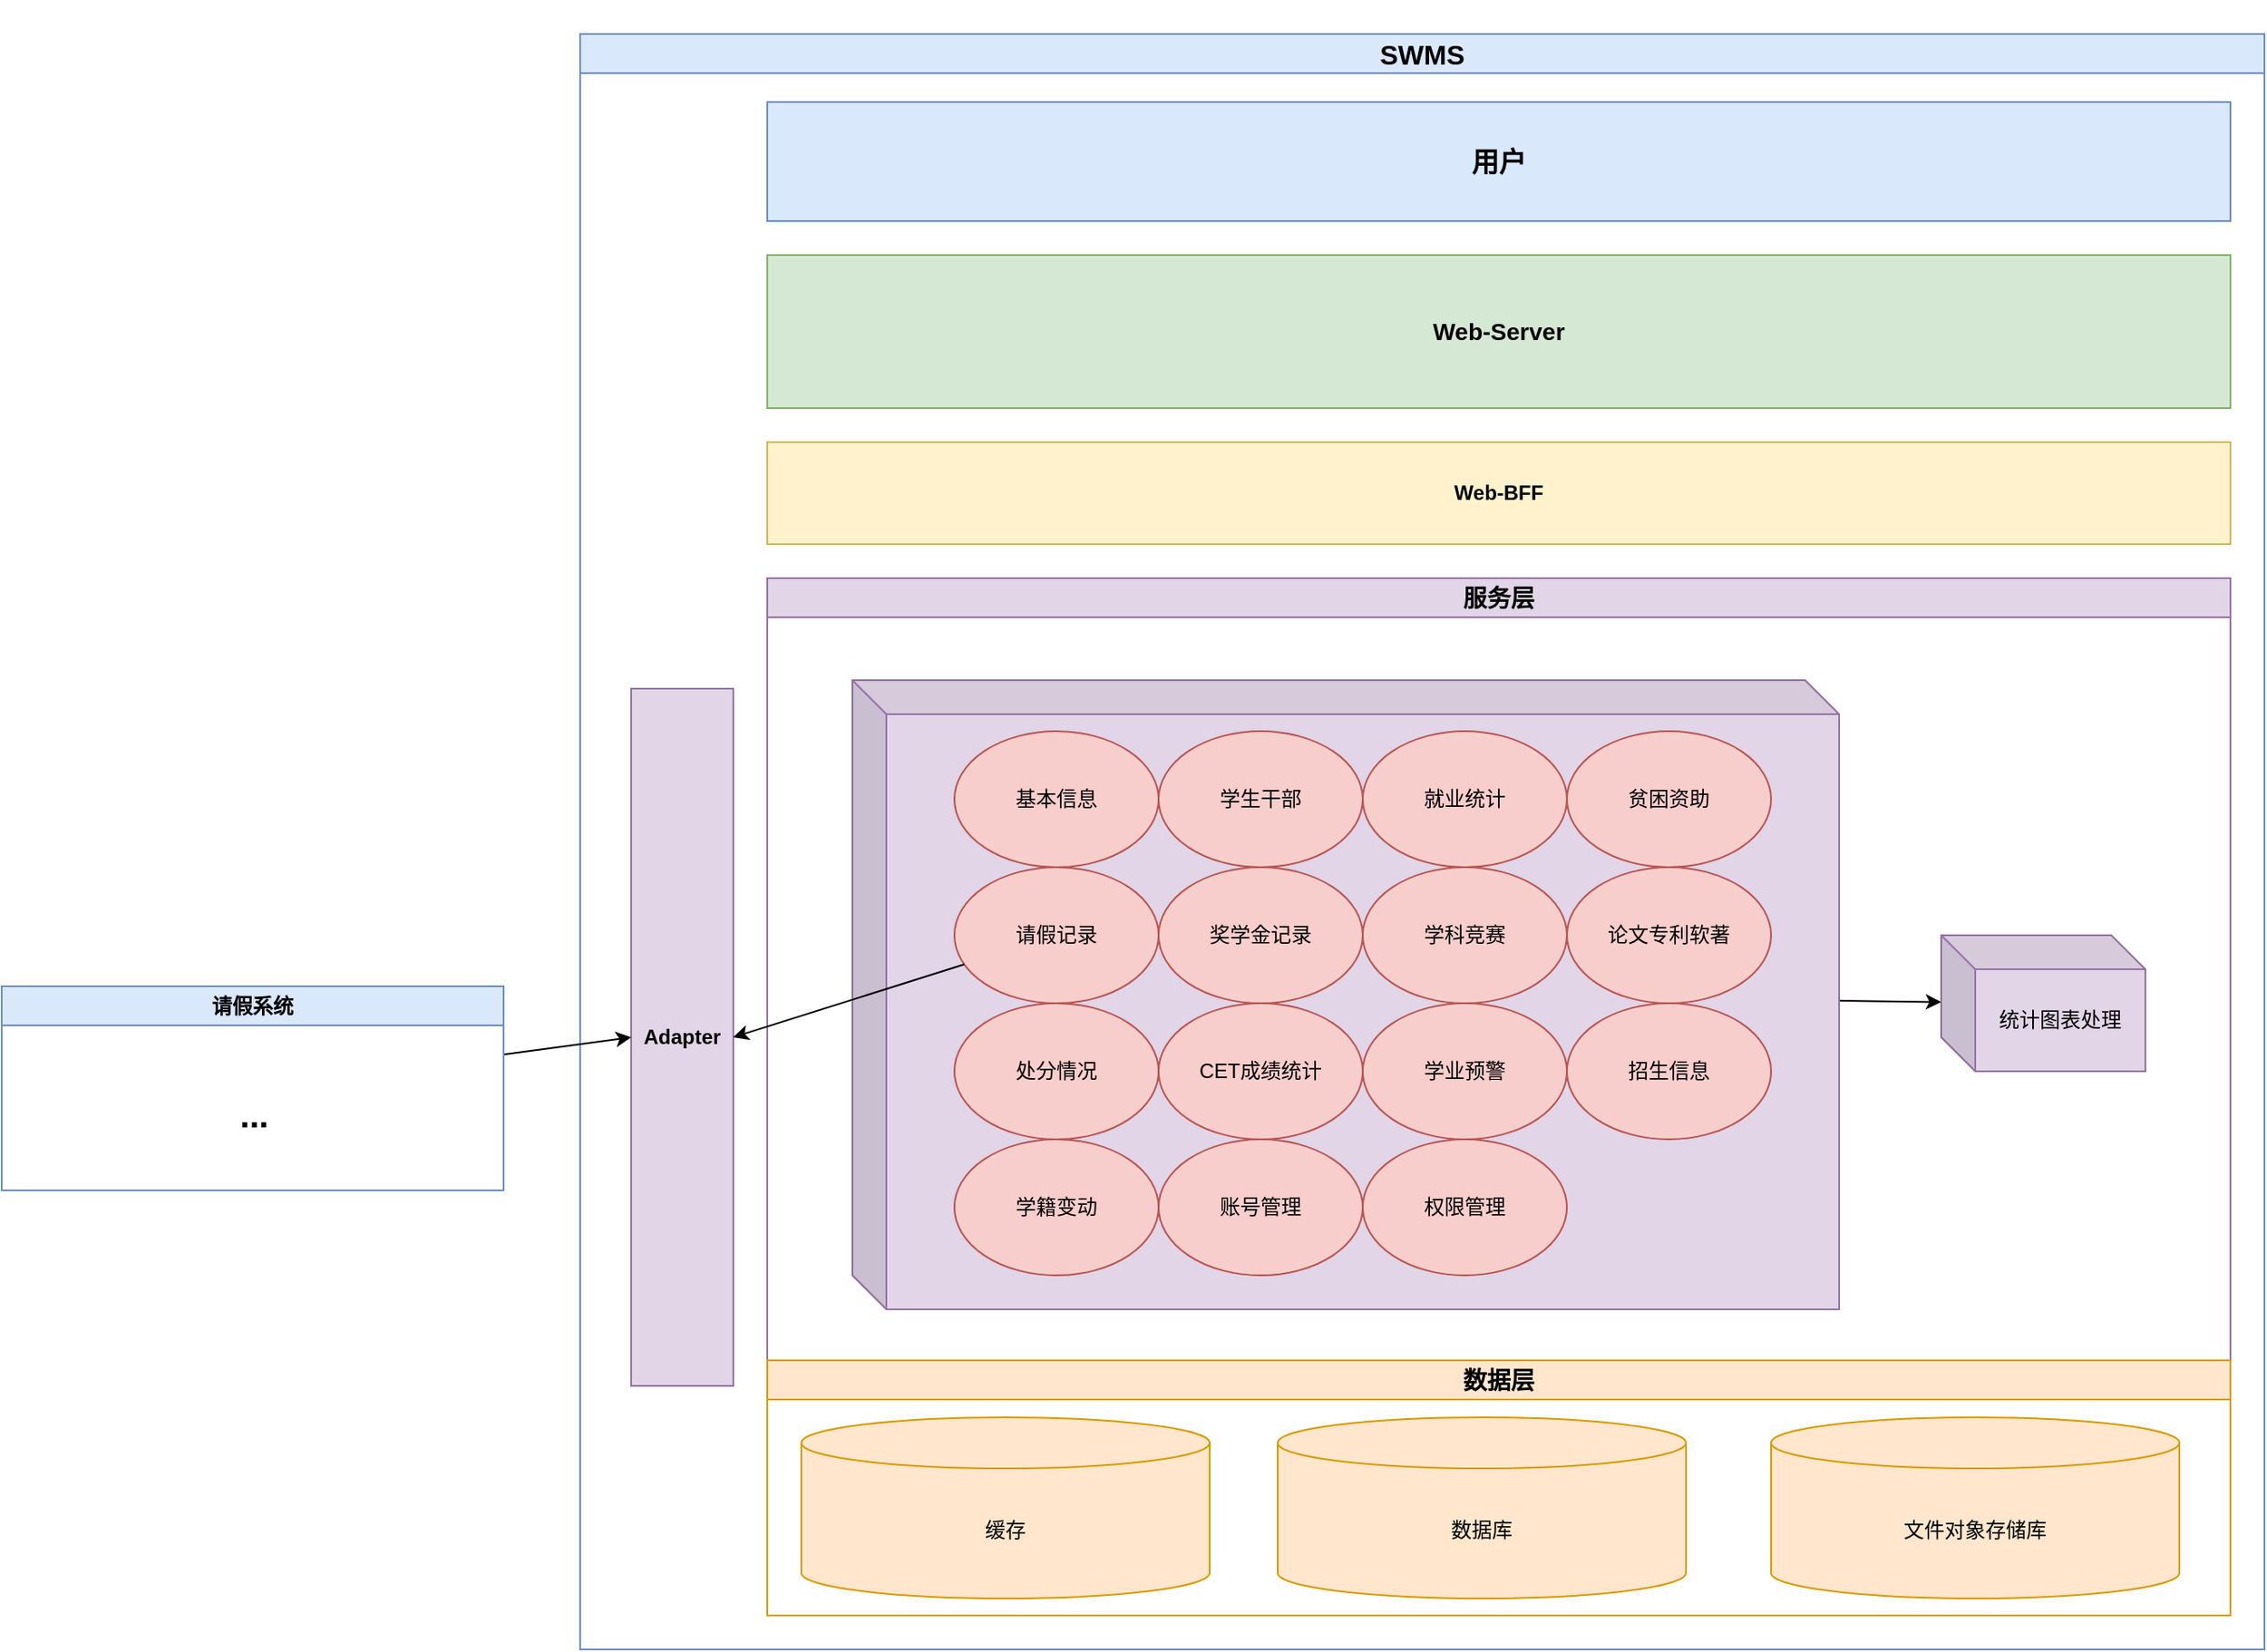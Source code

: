 <mxfile version="24.0.7" type="github">
  <diagram name="Page-1" id="GW02TrzgIK-zzw78TcEq">
    <mxGraphModel dx="2240" dy="739" grid="1" gridSize="10" guides="1" tooltips="1" connect="1" arrows="1" fold="1" page="1" pageScale="1" pageWidth="850" pageHeight="1100" math="0" shadow="0">
      <root>
        <mxCell id="0" />
        <mxCell id="1" parent="0" />
        <mxCell id="jnyCTJYg-8QtuFiZsByJ-1" value="SWMS" style="swimlane;whiteSpace=wrap;html=1;fontSize=16;labelBackgroundColor=#dae8fc;fillColor=#dae8fc;strokeColor=#6c8ebf;swimlaneFillColor=none;rounded=0;shadow=0;glass=0;gradientColor=none;comic=0;separatorColor=none;noLabel=0;snapToPoint=0;fixDash=0;backgroundOutline=0;fixedWidth=0;autosize=0;fillStyle=auto;" parent="1" vertex="1">
          <mxGeometry x="-90" y="220" width="990" height="950" as="geometry">
            <mxRectangle x="-360" y="220" width="90" height="30" as="alternateBounds" />
          </mxGeometry>
        </mxCell>
        <mxCell id="VZ3gEZ-EjABt7tpuUKtO-11" value="" style="group;container=0;" vertex="1" connectable="0" parent="jnyCTJYg-8QtuFiZsByJ-1">
          <mxGeometry x="110" y="-20" width="860" height="950" as="geometry" />
        </mxCell>
        <mxCell id="jnyCTJYg-8QtuFiZsByJ-3" value="服务层" style="swimlane;whiteSpace=wrap;html=1;fontSize=14;fillColor=#e1d5e7;strokeColor=#9673a6;" parent="VZ3gEZ-EjABt7tpuUKtO-11" vertex="1">
          <mxGeometry y="340" width="860" height="460" as="geometry" />
        </mxCell>
        <mxCell id="VZ3gEZ-EjABt7tpuUKtO-6" value="" style="rounded=0;orthogonalLoop=1;jettySize=auto;html=1;" edge="1" parent="jnyCTJYg-8QtuFiZsByJ-3" source="VZ3gEZ-EjABt7tpuUKtO-2" target="jnyCTJYg-8QtuFiZsByJ-8">
          <mxGeometry relative="1" as="geometry" />
        </mxCell>
        <mxCell id="jnyCTJYg-8QtuFiZsByJ-8" value="统计图表处理" style="shape=cube;whiteSpace=wrap;html=1;boundedLbl=1;backgroundOutline=1;darkOpacity=0.05;darkOpacity2=0.1;fontStyle=0;fillColor=#e1d5e7;strokeColor=#9673a6;" parent="jnyCTJYg-8QtuFiZsByJ-3" vertex="1">
          <mxGeometry x="690" y="210" width="120" height="80" as="geometry" />
        </mxCell>
        <mxCell id="VZ3gEZ-EjABt7tpuUKtO-9" value="" style="group" vertex="1" connectable="0" parent="jnyCTJYg-8QtuFiZsByJ-3">
          <mxGeometry x="50" y="60" width="580" height="400" as="geometry" />
        </mxCell>
        <mxCell id="VZ3gEZ-EjABt7tpuUKtO-2" value="" style="shape=cube;whiteSpace=wrap;html=1;boundedLbl=1;backgroundOutline=1;darkOpacity=0.05;darkOpacity2=0.1;fontStyle=0;movable=1;resizable=1;rotatable=1;deletable=1;editable=1;locked=0;connectable=1;fillColor=#e1d5e7;strokeColor=#9673a6;" vertex="1" parent="VZ3gEZ-EjABt7tpuUKtO-9">
          <mxGeometry width="580" height="370" as="geometry" />
        </mxCell>
        <mxCell id="jnyCTJYg-8QtuFiZsByJ-9" value="基本信息" style="ellipse;whiteSpace=wrap;html=1;fillColor=#f8cecc;strokeColor=#b85450;" parent="VZ3gEZ-EjABt7tpuUKtO-9" vertex="1">
          <mxGeometry x="60" y="30" width="120" height="80" as="geometry" />
        </mxCell>
        <mxCell id="jnyCTJYg-8QtuFiZsByJ-10" value="学生干部" style="ellipse;whiteSpace=wrap;html=1;fillColor=#f8cecc;strokeColor=#b85450;" parent="VZ3gEZ-EjABt7tpuUKtO-9" vertex="1">
          <mxGeometry x="180" y="30" width="120" height="80" as="geometry" />
        </mxCell>
        <mxCell id="jnyCTJYg-8QtuFiZsByJ-11" value="就业统计" style="ellipse;whiteSpace=wrap;html=1;fillColor=#f8cecc;strokeColor=#b85450;" parent="VZ3gEZ-EjABt7tpuUKtO-9" vertex="1">
          <mxGeometry x="300" y="30" width="120" height="80" as="geometry" />
        </mxCell>
        <mxCell id="jnyCTJYg-8QtuFiZsByJ-12" value="贫困资助" style="ellipse;whiteSpace=wrap;html=1;fillColor=#f8cecc;strokeColor=#b85450;" parent="VZ3gEZ-EjABt7tpuUKtO-9" vertex="1">
          <mxGeometry x="420" y="30" width="120" height="80" as="geometry" />
        </mxCell>
        <mxCell id="jnyCTJYg-8QtuFiZsByJ-13" value="请假记录" style="ellipse;whiteSpace=wrap;html=1;fillColor=#f8cecc;strokeColor=#b85450;" parent="VZ3gEZ-EjABt7tpuUKtO-9" vertex="1">
          <mxGeometry x="60" y="110" width="120" height="80" as="geometry" />
        </mxCell>
        <mxCell id="jnyCTJYg-8QtuFiZsByJ-14" value="奖学金记录" style="ellipse;whiteSpace=wrap;html=1;fillColor=#f8cecc;strokeColor=#b85450;" parent="VZ3gEZ-EjABt7tpuUKtO-9" vertex="1">
          <mxGeometry x="180" y="110" width="120" height="80" as="geometry" />
        </mxCell>
        <mxCell id="jnyCTJYg-8QtuFiZsByJ-22" value="学科竞赛" style="ellipse;whiteSpace=wrap;html=1;fillColor=#f8cecc;strokeColor=#b85450;" parent="VZ3gEZ-EjABt7tpuUKtO-9" vertex="1">
          <mxGeometry x="300" y="110" width="120" height="80" as="geometry" />
        </mxCell>
        <mxCell id="jnyCTJYg-8QtuFiZsByJ-31" value="论文专利软著" style="ellipse;whiteSpace=wrap;html=1;fillColor=#f8cecc;strokeColor=#b85450;" parent="VZ3gEZ-EjABt7tpuUKtO-9" vertex="1">
          <mxGeometry x="420" y="110" width="120" height="80" as="geometry" />
        </mxCell>
        <mxCell id="jnyCTJYg-8QtuFiZsByJ-32" value="处分情况" style="ellipse;whiteSpace=wrap;html=1;fillColor=#f8cecc;strokeColor=#b85450;" parent="VZ3gEZ-EjABt7tpuUKtO-9" vertex="1">
          <mxGeometry x="60" y="190" width="120" height="80" as="geometry" />
        </mxCell>
        <mxCell id="jnyCTJYg-8QtuFiZsByJ-33" value="CET成绩统计" style="ellipse;whiteSpace=wrap;html=1;fillColor=#f8cecc;strokeColor=#b85450;" parent="VZ3gEZ-EjABt7tpuUKtO-9" vertex="1">
          <mxGeometry x="180" y="190" width="120" height="80" as="geometry" />
        </mxCell>
        <mxCell id="jnyCTJYg-8QtuFiZsByJ-34" value="学业预警" style="ellipse;whiteSpace=wrap;html=1;fillColor=#f8cecc;strokeColor=#b85450;" parent="VZ3gEZ-EjABt7tpuUKtO-9" vertex="1">
          <mxGeometry x="300" y="190" width="120" height="80" as="geometry" />
        </mxCell>
        <mxCell id="jnyCTJYg-8QtuFiZsByJ-35" value="招生信息" style="ellipse;whiteSpace=wrap;html=1;movable=1;resizable=1;rotatable=1;deletable=1;editable=1;locked=0;connectable=1;fillColor=#f8cecc;strokeColor=#b85450;" parent="VZ3gEZ-EjABt7tpuUKtO-9" vertex="1">
          <mxGeometry x="420" y="190" width="120" height="80" as="geometry" />
        </mxCell>
        <mxCell id="jnyCTJYg-8QtuFiZsByJ-37" value="学籍变动" style="ellipse;whiteSpace=wrap;html=1;fillColor=#f8cecc;strokeColor=#b85450;" parent="VZ3gEZ-EjABt7tpuUKtO-9" vertex="1">
          <mxGeometry x="60" y="270" width="120" height="80" as="geometry" />
        </mxCell>
        <mxCell id="jnyCTJYg-8QtuFiZsByJ-38" value="账号管理" style="ellipse;whiteSpace=wrap;html=1;fillColor=#f8cecc;strokeColor=#b85450;" parent="VZ3gEZ-EjABt7tpuUKtO-9" vertex="1">
          <mxGeometry x="180" y="270" width="120" height="80" as="geometry" />
        </mxCell>
        <mxCell id="jnyCTJYg-8QtuFiZsByJ-39" value="权限管理" style="ellipse;whiteSpace=wrap;html=1;fillColor=#f8cecc;strokeColor=#b85450;" parent="VZ3gEZ-EjABt7tpuUKtO-9" vertex="1">
          <mxGeometry x="300" y="270" width="120" height="80" as="geometry" />
        </mxCell>
        <mxCell id="jnyCTJYg-8QtuFiZsByJ-4" value="数据层" style="swimlane;whiteSpace=wrap;html=1;fontSize=14;startSize=23;fillColor=#ffe6cc;strokeColor=#d79b00;fillStyle=auto;" parent="VZ3gEZ-EjABt7tpuUKtO-11" vertex="1">
          <mxGeometry y="800" width="860" height="150" as="geometry" />
        </mxCell>
        <mxCell id="jnyCTJYg-8QtuFiZsByJ-5" value="数据库" style="shape=cylinder3;whiteSpace=wrap;html=1;boundedLbl=1;backgroundOutline=1;size=15;fillColor=#ffe6cc;strokeColor=#d79b00;" parent="jnyCTJYg-8QtuFiZsByJ-4" vertex="1">
          <mxGeometry x="300" y="33.5" width="240" height="106.5" as="geometry" />
        </mxCell>
        <mxCell id="jnyCTJYg-8QtuFiZsByJ-6" value="文件对象存储库" style="shape=cylinder3;whiteSpace=wrap;html=1;boundedLbl=1;backgroundOutline=1;size=15;fillColor=#ffe6cc;strokeColor=#d79b00;" parent="jnyCTJYg-8QtuFiZsByJ-4" vertex="1">
          <mxGeometry x="590" y="33.5" width="240" height="106.5" as="geometry" />
        </mxCell>
        <mxCell id="VZ3gEZ-EjABt7tpuUKtO-7" value="缓存" style="shape=cylinder3;whiteSpace=wrap;html=1;boundedLbl=1;backgroundOutline=1;size=15;fillColor=#ffe6cc;strokeColor=#d79b00;" vertex="1" parent="jnyCTJYg-8QtuFiZsByJ-4">
          <mxGeometry x="20" y="33.5" width="240" height="106.5" as="geometry" />
        </mxCell>
        <mxCell id="jnyCTJYg-8QtuFiZsByJ-41" value="Web-BFF" style="rounded=0;whiteSpace=wrap;html=1;fontStyle=1;fillColor=#fff2cc;strokeColor=#d6b656;" parent="VZ3gEZ-EjABt7tpuUKtO-11" vertex="1">
          <mxGeometry y="260" width="860" height="60" as="geometry" />
        </mxCell>
        <mxCell id="jnyCTJYg-8QtuFiZsByJ-42" value="Web-Server" style="rounded=0;whiteSpace=wrap;html=1;fontStyle=1;fontSize=14;fillColor=#d5e8d4;strokeColor=#82b366;" parent="VZ3gEZ-EjABt7tpuUKtO-11" vertex="1">
          <mxGeometry y="150" width="860" height="90" as="geometry" />
        </mxCell>
        <mxCell id="jnyCTJYg-8QtuFiZsByJ-47" value="用户" style="rounded=0;whiteSpace=wrap;html=1;fontSize=16;fontStyle=1;fillColor=#dae8fc;strokeColor=#6c8ebf;" parent="VZ3gEZ-EjABt7tpuUKtO-11" vertex="1">
          <mxGeometry y="60" width="860" height="70" as="geometry" />
        </mxCell>
        <mxCell id="VZ3gEZ-EjABt7tpuUKtO-8" value="Adapter" style="rounded=0;whiteSpace=wrap;html=1;fontStyle=1;fillColor=#e1d5e7;strokeColor=#9673a6;" vertex="1" parent="jnyCTJYg-8QtuFiZsByJ-1">
          <mxGeometry x="30" y="385" width="60" height="410" as="geometry" />
        </mxCell>
        <mxCell id="VZ3gEZ-EjABt7tpuUKtO-10" style="rounded=0;orthogonalLoop=1;jettySize=auto;html=1;entryX=1;entryY=0.5;entryDx=0;entryDy=0;" edge="1" parent="jnyCTJYg-8QtuFiZsByJ-1" source="jnyCTJYg-8QtuFiZsByJ-13" target="VZ3gEZ-EjABt7tpuUKtO-8">
          <mxGeometry relative="1" as="geometry" />
        </mxCell>
        <mxCell id="VZ3gEZ-EjABt7tpuUKtO-46" style="rounded=0;orthogonalLoop=1;jettySize=auto;html=1;entryX=0;entryY=0.5;entryDx=0;entryDy=0;" edge="1" parent="1" source="VZ3gEZ-EjABt7tpuUKtO-44" target="VZ3gEZ-EjABt7tpuUKtO-8">
          <mxGeometry relative="1" as="geometry" />
        </mxCell>
        <mxCell id="VZ3gEZ-EjABt7tpuUKtO-44" value="请假系统" style="swimlane;whiteSpace=wrap;html=1;fillColor=#dae8fc;strokeColor=#6c8ebf;" vertex="1" parent="1">
          <mxGeometry x="-430" y="780" width="295" height="120" as="geometry" />
        </mxCell>
        <mxCell id="VZ3gEZ-EjABt7tpuUKtO-45" value="&lt;b&gt;&lt;font style=&quot;font-size: 20px;&quot;&gt;...&lt;/font&gt;&lt;/b&gt;" style="text;html=1;align=center;verticalAlign=middle;resizable=0;points=[];autosize=1;strokeColor=none;fillColor=none;" vertex="1" parent="VZ3gEZ-EjABt7tpuUKtO-44">
          <mxGeometry x="127.5" y="55" width="40" height="40" as="geometry" />
        </mxCell>
      </root>
    </mxGraphModel>
  </diagram>
</mxfile>
